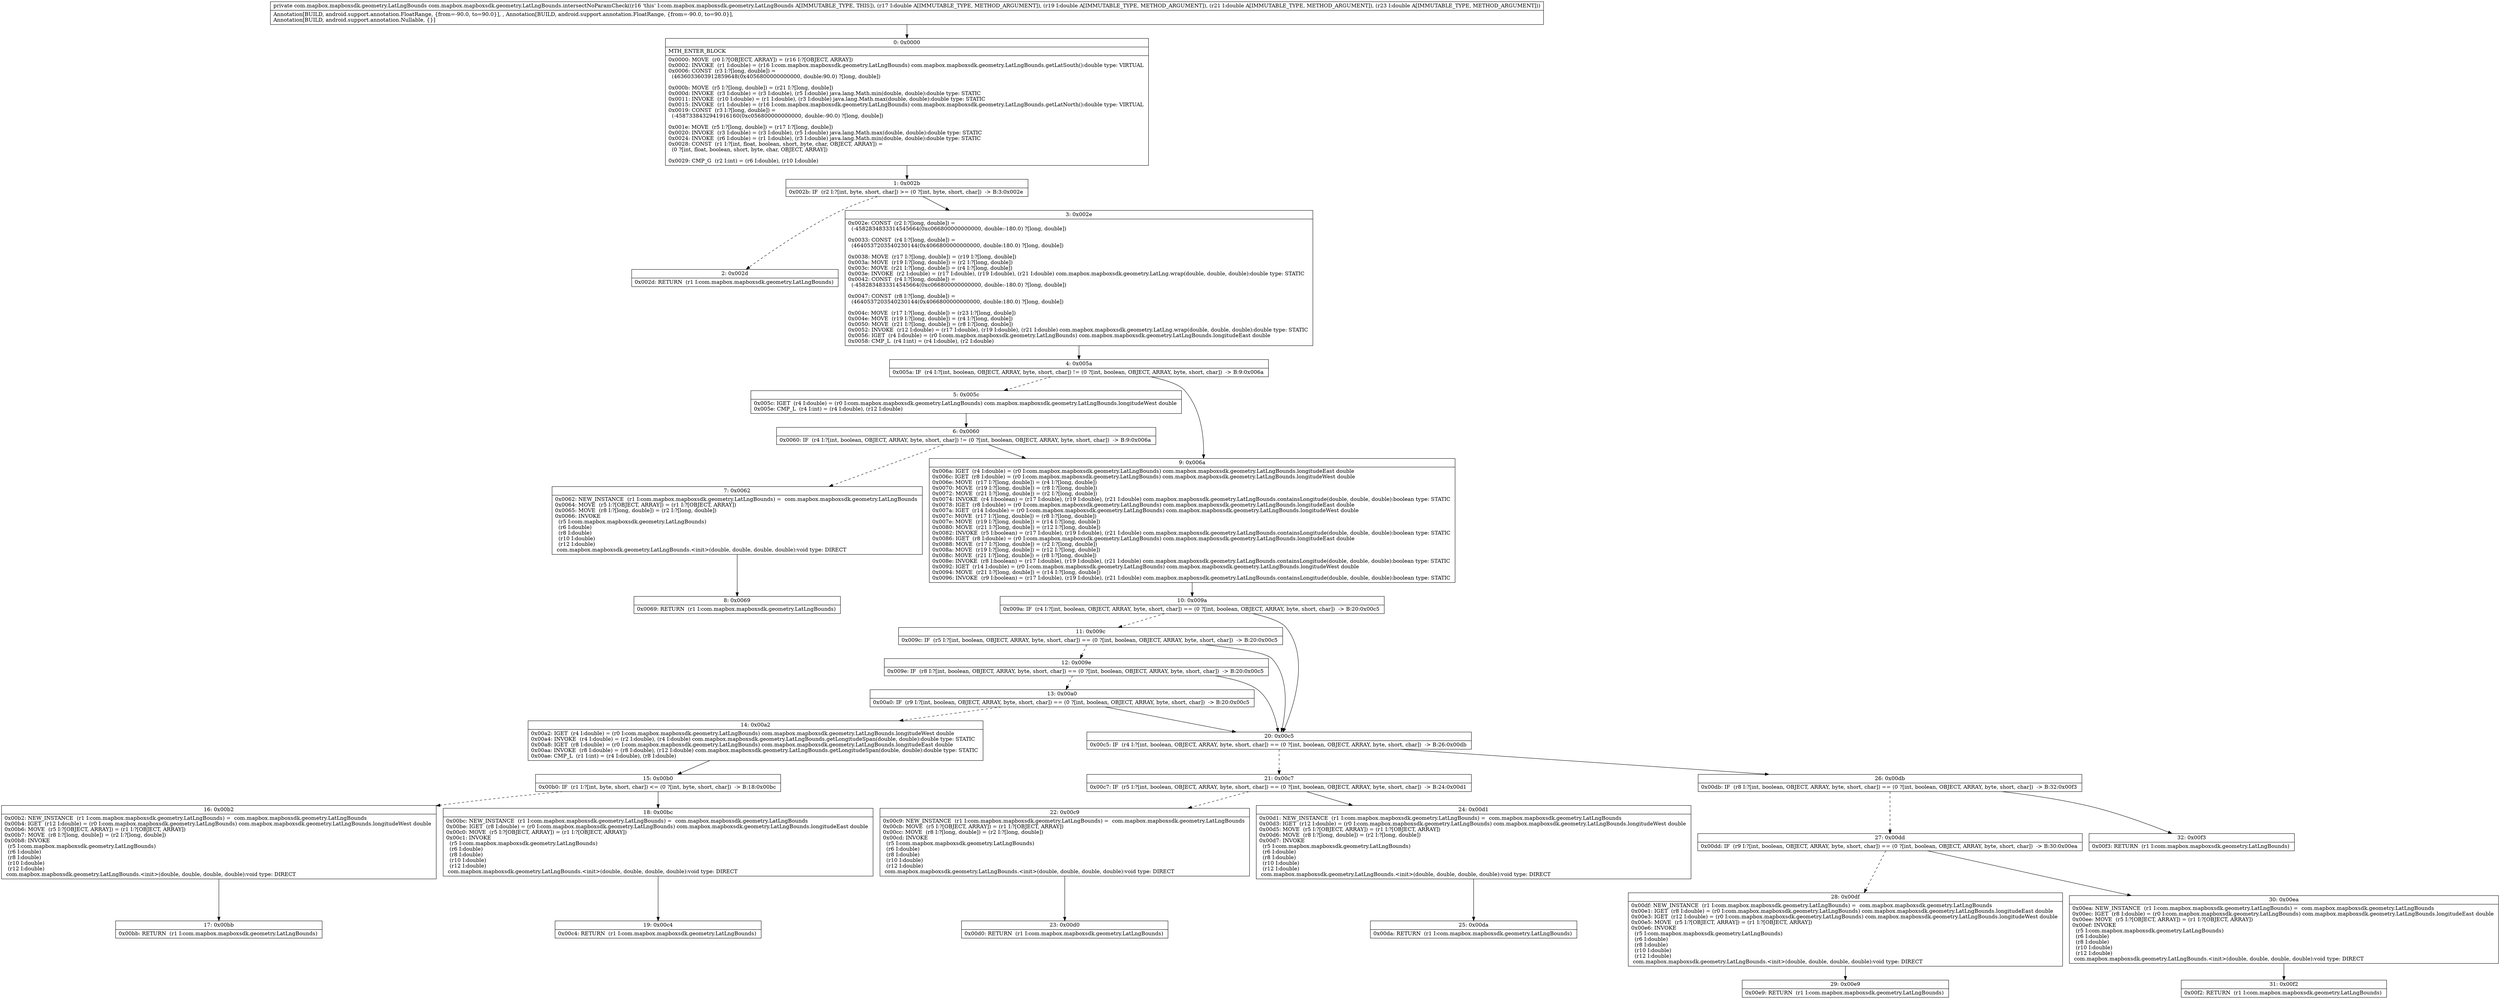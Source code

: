 digraph "CFG forcom.mapbox.mapboxsdk.geometry.LatLngBounds.intersectNoParamCheck(DDDD)Lcom\/mapbox\/mapboxsdk\/geometry\/LatLngBounds;" {
Node_0 [shape=record,label="{0\:\ 0x0000|MTH_ENTER_BLOCK\l|0x0000: MOVE  (r0 I:?[OBJECT, ARRAY]) = (r16 I:?[OBJECT, ARRAY]) \l0x0002: INVOKE  (r1 I:double) = (r16 I:com.mapbox.mapboxsdk.geometry.LatLngBounds) com.mapbox.mapboxsdk.geometry.LatLngBounds.getLatSouth():double type: VIRTUAL \l0x0006: CONST  (r3 I:?[long, double]) = \l  (4636033603912859648(0x4056800000000000, double:90.0) ?[long, double])\l \l0x000b: MOVE  (r5 I:?[long, double]) = (r21 I:?[long, double]) \l0x000d: INVOKE  (r3 I:double) = (r3 I:double), (r5 I:double) java.lang.Math.min(double, double):double type: STATIC \l0x0011: INVOKE  (r10 I:double) = (r1 I:double), (r3 I:double) java.lang.Math.max(double, double):double type: STATIC \l0x0015: INVOKE  (r1 I:double) = (r16 I:com.mapbox.mapboxsdk.geometry.LatLngBounds) com.mapbox.mapboxsdk.geometry.LatLngBounds.getLatNorth():double type: VIRTUAL \l0x0019: CONST  (r3 I:?[long, double]) = \l  (\-4587338432941916160(0xc056800000000000, double:\-90.0) ?[long, double])\l \l0x001e: MOVE  (r5 I:?[long, double]) = (r17 I:?[long, double]) \l0x0020: INVOKE  (r3 I:double) = (r3 I:double), (r5 I:double) java.lang.Math.max(double, double):double type: STATIC \l0x0024: INVOKE  (r6 I:double) = (r1 I:double), (r3 I:double) java.lang.Math.min(double, double):double type: STATIC \l0x0028: CONST  (r1 I:?[int, float, boolean, short, byte, char, OBJECT, ARRAY]) = \l  (0 ?[int, float, boolean, short, byte, char, OBJECT, ARRAY])\l \l0x0029: CMP_G  (r2 I:int) = (r6 I:double), (r10 I:double) \l}"];
Node_1 [shape=record,label="{1\:\ 0x002b|0x002b: IF  (r2 I:?[int, byte, short, char]) \>= (0 ?[int, byte, short, char])  \-\> B:3:0x002e \l}"];
Node_2 [shape=record,label="{2\:\ 0x002d|0x002d: RETURN  (r1 I:com.mapbox.mapboxsdk.geometry.LatLngBounds) \l}"];
Node_3 [shape=record,label="{3\:\ 0x002e|0x002e: CONST  (r2 I:?[long, double]) = \l  (\-4582834833314545664(0xc066800000000000, double:\-180.0) ?[long, double])\l \l0x0033: CONST  (r4 I:?[long, double]) = \l  (4640537203540230144(0x4066800000000000, double:180.0) ?[long, double])\l \l0x0038: MOVE  (r17 I:?[long, double]) = (r19 I:?[long, double]) \l0x003a: MOVE  (r19 I:?[long, double]) = (r2 I:?[long, double]) \l0x003c: MOVE  (r21 I:?[long, double]) = (r4 I:?[long, double]) \l0x003e: INVOKE  (r2 I:double) = (r17 I:double), (r19 I:double), (r21 I:double) com.mapbox.mapboxsdk.geometry.LatLng.wrap(double, double, double):double type: STATIC \l0x0042: CONST  (r4 I:?[long, double]) = \l  (\-4582834833314545664(0xc066800000000000, double:\-180.0) ?[long, double])\l \l0x0047: CONST  (r8 I:?[long, double]) = \l  (4640537203540230144(0x4066800000000000, double:180.0) ?[long, double])\l \l0x004c: MOVE  (r17 I:?[long, double]) = (r23 I:?[long, double]) \l0x004e: MOVE  (r19 I:?[long, double]) = (r4 I:?[long, double]) \l0x0050: MOVE  (r21 I:?[long, double]) = (r8 I:?[long, double]) \l0x0052: INVOKE  (r12 I:double) = (r17 I:double), (r19 I:double), (r21 I:double) com.mapbox.mapboxsdk.geometry.LatLng.wrap(double, double, double):double type: STATIC \l0x0056: IGET  (r4 I:double) = (r0 I:com.mapbox.mapboxsdk.geometry.LatLngBounds) com.mapbox.mapboxsdk.geometry.LatLngBounds.longitudeEast double \l0x0058: CMP_L  (r4 I:int) = (r4 I:double), (r2 I:double) \l}"];
Node_4 [shape=record,label="{4\:\ 0x005a|0x005a: IF  (r4 I:?[int, boolean, OBJECT, ARRAY, byte, short, char]) != (0 ?[int, boolean, OBJECT, ARRAY, byte, short, char])  \-\> B:9:0x006a \l}"];
Node_5 [shape=record,label="{5\:\ 0x005c|0x005c: IGET  (r4 I:double) = (r0 I:com.mapbox.mapboxsdk.geometry.LatLngBounds) com.mapbox.mapboxsdk.geometry.LatLngBounds.longitudeWest double \l0x005e: CMP_L  (r4 I:int) = (r4 I:double), (r12 I:double) \l}"];
Node_6 [shape=record,label="{6\:\ 0x0060|0x0060: IF  (r4 I:?[int, boolean, OBJECT, ARRAY, byte, short, char]) != (0 ?[int, boolean, OBJECT, ARRAY, byte, short, char])  \-\> B:9:0x006a \l}"];
Node_7 [shape=record,label="{7\:\ 0x0062|0x0062: NEW_INSTANCE  (r1 I:com.mapbox.mapboxsdk.geometry.LatLngBounds) =  com.mapbox.mapboxsdk.geometry.LatLngBounds \l0x0064: MOVE  (r5 I:?[OBJECT, ARRAY]) = (r1 I:?[OBJECT, ARRAY]) \l0x0065: MOVE  (r8 I:?[long, double]) = (r2 I:?[long, double]) \l0x0066: INVOKE  \l  (r5 I:com.mapbox.mapboxsdk.geometry.LatLngBounds)\l  (r6 I:double)\l  (r8 I:double)\l  (r10 I:double)\l  (r12 I:double)\l com.mapbox.mapboxsdk.geometry.LatLngBounds.\<init\>(double, double, double, double):void type: DIRECT \l}"];
Node_8 [shape=record,label="{8\:\ 0x0069|0x0069: RETURN  (r1 I:com.mapbox.mapboxsdk.geometry.LatLngBounds) \l}"];
Node_9 [shape=record,label="{9\:\ 0x006a|0x006a: IGET  (r4 I:double) = (r0 I:com.mapbox.mapboxsdk.geometry.LatLngBounds) com.mapbox.mapboxsdk.geometry.LatLngBounds.longitudeEast double \l0x006c: IGET  (r8 I:double) = (r0 I:com.mapbox.mapboxsdk.geometry.LatLngBounds) com.mapbox.mapboxsdk.geometry.LatLngBounds.longitudeWest double \l0x006e: MOVE  (r17 I:?[long, double]) = (r4 I:?[long, double]) \l0x0070: MOVE  (r19 I:?[long, double]) = (r8 I:?[long, double]) \l0x0072: MOVE  (r21 I:?[long, double]) = (r2 I:?[long, double]) \l0x0074: INVOKE  (r4 I:boolean) = (r17 I:double), (r19 I:double), (r21 I:double) com.mapbox.mapboxsdk.geometry.LatLngBounds.containsLongitude(double, double, double):boolean type: STATIC \l0x0078: IGET  (r8 I:double) = (r0 I:com.mapbox.mapboxsdk.geometry.LatLngBounds) com.mapbox.mapboxsdk.geometry.LatLngBounds.longitudeEast double \l0x007a: IGET  (r14 I:double) = (r0 I:com.mapbox.mapboxsdk.geometry.LatLngBounds) com.mapbox.mapboxsdk.geometry.LatLngBounds.longitudeWest double \l0x007c: MOVE  (r17 I:?[long, double]) = (r8 I:?[long, double]) \l0x007e: MOVE  (r19 I:?[long, double]) = (r14 I:?[long, double]) \l0x0080: MOVE  (r21 I:?[long, double]) = (r12 I:?[long, double]) \l0x0082: INVOKE  (r5 I:boolean) = (r17 I:double), (r19 I:double), (r21 I:double) com.mapbox.mapboxsdk.geometry.LatLngBounds.containsLongitude(double, double, double):boolean type: STATIC \l0x0086: IGET  (r8 I:double) = (r0 I:com.mapbox.mapboxsdk.geometry.LatLngBounds) com.mapbox.mapboxsdk.geometry.LatLngBounds.longitudeEast double \l0x0088: MOVE  (r17 I:?[long, double]) = (r2 I:?[long, double]) \l0x008a: MOVE  (r19 I:?[long, double]) = (r12 I:?[long, double]) \l0x008c: MOVE  (r21 I:?[long, double]) = (r8 I:?[long, double]) \l0x008e: INVOKE  (r8 I:boolean) = (r17 I:double), (r19 I:double), (r21 I:double) com.mapbox.mapboxsdk.geometry.LatLngBounds.containsLongitude(double, double, double):boolean type: STATIC \l0x0092: IGET  (r14 I:double) = (r0 I:com.mapbox.mapboxsdk.geometry.LatLngBounds) com.mapbox.mapboxsdk.geometry.LatLngBounds.longitudeWest double \l0x0094: MOVE  (r21 I:?[long, double]) = (r14 I:?[long, double]) \l0x0096: INVOKE  (r9 I:boolean) = (r17 I:double), (r19 I:double), (r21 I:double) com.mapbox.mapboxsdk.geometry.LatLngBounds.containsLongitude(double, double, double):boolean type: STATIC \l}"];
Node_10 [shape=record,label="{10\:\ 0x009a|0x009a: IF  (r4 I:?[int, boolean, OBJECT, ARRAY, byte, short, char]) == (0 ?[int, boolean, OBJECT, ARRAY, byte, short, char])  \-\> B:20:0x00c5 \l}"];
Node_11 [shape=record,label="{11\:\ 0x009c|0x009c: IF  (r5 I:?[int, boolean, OBJECT, ARRAY, byte, short, char]) == (0 ?[int, boolean, OBJECT, ARRAY, byte, short, char])  \-\> B:20:0x00c5 \l}"];
Node_12 [shape=record,label="{12\:\ 0x009e|0x009e: IF  (r8 I:?[int, boolean, OBJECT, ARRAY, byte, short, char]) == (0 ?[int, boolean, OBJECT, ARRAY, byte, short, char])  \-\> B:20:0x00c5 \l}"];
Node_13 [shape=record,label="{13\:\ 0x00a0|0x00a0: IF  (r9 I:?[int, boolean, OBJECT, ARRAY, byte, short, char]) == (0 ?[int, boolean, OBJECT, ARRAY, byte, short, char])  \-\> B:20:0x00c5 \l}"];
Node_14 [shape=record,label="{14\:\ 0x00a2|0x00a2: IGET  (r4 I:double) = (r0 I:com.mapbox.mapboxsdk.geometry.LatLngBounds) com.mapbox.mapboxsdk.geometry.LatLngBounds.longitudeWest double \l0x00a4: INVOKE  (r4 I:double) = (r2 I:double), (r4 I:double) com.mapbox.mapboxsdk.geometry.LatLngBounds.getLongitudeSpan(double, double):double type: STATIC \l0x00a8: IGET  (r8 I:double) = (r0 I:com.mapbox.mapboxsdk.geometry.LatLngBounds) com.mapbox.mapboxsdk.geometry.LatLngBounds.longitudeEast double \l0x00aa: INVOKE  (r8 I:double) = (r8 I:double), (r12 I:double) com.mapbox.mapboxsdk.geometry.LatLngBounds.getLongitudeSpan(double, double):double type: STATIC \l0x00ae: CMP_L  (r1 I:int) = (r4 I:double), (r8 I:double) \l}"];
Node_15 [shape=record,label="{15\:\ 0x00b0|0x00b0: IF  (r1 I:?[int, byte, short, char]) \<= (0 ?[int, byte, short, char])  \-\> B:18:0x00bc \l}"];
Node_16 [shape=record,label="{16\:\ 0x00b2|0x00b2: NEW_INSTANCE  (r1 I:com.mapbox.mapboxsdk.geometry.LatLngBounds) =  com.mapbox.mapboxsdk.geometry.LatLngBounds \l0x00b4: IGET  (r12 I:double) = (r0 I:com.mapbox.mapboxsdk.geometry.LatLngBounds) com.mapbox.mapboxsdk.geometry.LatLngBounds.longitudeWest double \l0x00b6: MOVE  (r5 I:?[OBJECT, ARRAY]) = (r1 I:?[OBJECT, ARRAY]) \l0x00b7: MOVE  (r8 I:?[long, double]) = (r2 I:?[long, double]) \l0x00b8: INVOKE  \l  (r5 I:com.mapbox.mapboxsdk.geometry.LatLngBounds)\l  (r6 I:double)\l  (r8 I:double)\l  (r10 I:double)\l  (r12 I:double)\l com.mapbox.mapboxsdk.geometry.LatLngBounds.\<init\>(double, double, double, double):void type: DIRECT \l}"];
Node_17 [shape=record,label="{17\:\ 0x00bb|0x00bb: RETURN  (r1 I:com.mapbox.mapboxsdk.geometry.LatLngBounds) \l}"];
Node_18 [shape=record,label="{18\:\ 0x00bc|0x00bc: NEW_INSTANCE  (r1 I:com.mapbox.mapboxsdk.geometry.LatLngBounds) =  com.mapbox.mapboxsdk.geometry.LatLngBounds \l0x00be: IGET  (r8 I:double) = (r0 I:com.mapbox.mapboxsdk.geometry.LatLngBounds) com.mapbox.mapboxsdk.geometry.LatLngBounds.longitudeEast double \l0x00c0: MOVE  (r5 I:?[OBJECT, ARRAY]) = (r1 I:?[OBJECT, ARRAY]) \l0x00c1: INVOKE  \l  (r5 I:com.mapbox.mapboxsdk.geometry.LatLngBounds)\l  (r6 I:double)\l  (r8 I:double)\l  (r10 I:double)\l  (r12 I:double)\l com.mapbox.mapboxsdk.geometry.LatLngBounds.\<init\>(double, double, double, double):void type: DIRECT \l}"];
Node_19 [shape=record,label="{19\:\ 0x00c4|0x00c4: RETURN  (r1 I:com.mapbox.mapboxsdk.geometry.LatLngBounds) \l}"];
Node_20 [shape=record,label="{20\:\ 0x00c5|0x00c5: IF  (r4 I:?[int, boolean, OBJECT, ARRAY, byte, short, char]) == (0 ?[int, boolean, OBJECT, ARRAY, byte, short, char])  \-\> B:26:0x00db \l}"];
Node_21 [shape=record,label="{21\:\ 0x00c7|0x00c7: IF  (r5 I:?[int, boolean, OBJECT, ARRAY, byte, short, char]) == (0 ?[int, boolean, OBJECT, ARRAY, byte, short, char])  \-\> B:24:0x00d1 \l}"];
Node_22 [shape=record,label="{22\:\ 0x00c9|0x00c9: NEW_INSTANCE  (r1 I:com.mapbox.mapboxsdk.geometry.LatLngBounds) =  com.mapbox.mapboxsdk.geometry.LatLngBounds \l0x00cb: MOVE  (r5 I:?[OBJECT, ARRAY]) = (r1 I:?[OBJECT, ARRAY]) \l0x00cc: MOVE  (r8 I:?[long, double]) = (r2 I:?[long, double]) \l0x00cd: INVOKE  \l  (r5 I:com.mapbox.mapboxsdk.geometry.LatLngBounds)\l  (r6 I:double)\l  (r8 I:double)\l  (r10 I:double)\l  (r12 I:double)\l com.mapbox.mapboxsdk.geometry.LatLngBounds.\<init\>(double, double, double, double):void type: DIRECT \l}"];
Node_23 [shape=record,label="{23\:\ 0x00d0|0x00d0: RETURN  (r1 I:com.mapbox.mapboxsdk.geometry.LatLngBounds) \l}"];
Node_24 [shape=record,label="{24\:\ 0x00d1|0x00d1: NEW_INSTANCE  (r1 I:com.mapbox.mapboxsdk.geometry.LatLngBounds) =  com.mapbox.mapboxsdk.geometry.LatLngBounds \l0x00d3: IGET  (r12 I:double) = (r0 I:com.mapbox.mapboxsdk.geometry.LatLngBounds) com.mapbox.mapboxsdk.geometry.LatLngBounds.longitudeWest double \l0x00d5: MOVE  (r5 I:?[OBJECT, ARRAY]) = (r1 I:?[OBJECT, ARRAY]) \l0x00d6: MOVE  (r8 I:?[long, double]) = (r2 I:?[long, double]) \l0x00d7: INVOKE  \l  (r5 I:com.mapbox.mapboxsdk.geometry.LatLngBounds)\l  (r6 I:double)\l  (r8 I:double)\l  (r10 I:double)\l  (r12 I:double)\l com.mapbox.mapboxsdk.geometry.LatLngBounds.\<init\>(double, double, double, double):void type: DIRECT \l}"];
Node_25 [shape=record,label="{25\:\ 0x00da|0x00da: RETURN  (r1 I:com.mapbox.mapboxsdk.geometry.LatLngBounds) \l}"];
Node_26 [shape=record,label="{26\:\ 0x00db|0x00db: IF  (r8 I:?[int, boolean, OBJECT, ARRAY, byte, short, char]) == (0 ?[int, boolean, OBJECT, ARRAY, byte, short, char])  \-\> B:32:0x00f3 \l}"];
Node_27 [shape=record,label="{27\:\ 0x00dd|0x00dd: IF  (r9 I:?[int, boolean, OBJECT, ARRAY, byte, short, char]) == (0 ?[int, boolean, OBJECT, ARRAY, byte, short, char])  \-\> B:30:0x00ea \l}"];
Node_28 [shape=record,label="{28\:\ 0x00df|0x00df: NEW_INSTANCE  (r1 I:com.mapbox.mapboxsdk.geometry.LatLngBounds) =  com.mapbox.mapboxsdk.geometry.LatLngBounds \l0x00e1: IGET  (r8 I:double) = (r0 I:com.mapbox.mapboxsdk.geometry.LatLngBounds) com.mapbox.mapboxsdk.geometry.LatLngBounds.longitudeEast double \l0x00e3: IGET  (r12 I:double) = (r0 I:com.mapbox.mapboxsdk.geometry.LatLngBounds) com.mapbox.mapboxsdk.geometry.LatLngBounds.longitudeWest double \l0x00e5: MOVE  (r5 I:?[OBJECT, ARRAY]) = (r1 I:?[OBJECT, ARRAY]) \l0x00e6: INVOKE  \l  (r5 I:com.mapbox.mapboxsdk.geometry.LatLngBounds)\l  (r6 I:double)\l  (r8 I:double)\l  (r10 I:double)\l  (r12 I:double)\l com.mapbox.mapboxsdk.geometry.LatLngBounds.\<init\>(double, double, double, double):void type: DIRECT \l}"];
Node_29 [shape=record,label="{29\:\ 0x00e9|0x00e9: RETURN  (r1 I:com.mapbox.mapboxsdk.geometry.LatLngBounds) \l}"];
Node_30 [shape=record,label="{30\:\ 0x00ea|0x00ea: NEW_INSTANCE  (r1 I:com.mapbox.mapboxsdk.geometry.LatLngBounds) =  com.mapbox.mapboxsdk.geometry.LatLngBounds \l0x00ec: IGET  (r8 I:double) = (r0 I:com.mapbox.mapboxsdk.geometry.LatLngBounds) com.mapbox.mapboxsdk.geometry.LatLngBounds.longitudeEast double \l0x00ee: MOVE  (r5 I:?[OBJECT, ARRAY]) = (r1 I:?[OBJECT, ARRAY]) \l0x00ef: INVOKE  \l  (r5 I:com.mapbox.mapboxsdk.geometry.LatLngBounds)\l  (r6 I:double)\l  (r8 I:double)\l  (r10 I:double)\l  (r12 I:double)\l com.mapbox.mapboxsdk.geometry.LatLngBounds.\<init\>(double, double, double, double):void type: DIRECT \l}"];
Node_31 [shape=record,label="{31\:\ 0x00f2|0x00f2: RETURN  (r1 I:com.mapbox.mapboxsdk.geometry.LatLngBounds) \l}"];
Node_32 [shape=record,label="{32\:\ 0x00f3|0x00f3: RETURN  (r1 I:com.mapbox.mapboxsdk.geometry.LatLngBounds) \l}"];
MethodNode[shape=record,label="{private com.mapbox.mapboxsdk.geometry.LatLngBounds com.mapbox.mapboxsdk.geometry.LatLngBounds.intersectNoParamCheck((r16 'this' I:com.mapbox.mapboxsdk.geometry.LatLngBounds A[IMMUTABLE_TYPE, THIS]), (r17 I:double A[IMMUTABLE_TYPE, METHOD_ARGUMENT]), (r19 I:double A[IMMUTABLE_TYPE, METHOD_ARGUMENT]), (r21 I:double A[IMMUTABLE_TYPE, METHOD_ARGUMENT]), (r23 I:double A[IMMUTABLE_TYPE, METHOD_ARGUMENT]))  | Annotation[BUILD, android.support.annotation.FloatRange, \{from=\-90.0, to=90.0\}], , Annotation[BUILD, android.support.annotation.FloatRange, \{from=\-90.0, to=90.0\}], \lAnnotation[BUILD, android.support.annotation.Nullable, \{\}]\l}"];
MethodNode -> Node_0;
Node_0 -> Node_1;
Node_1 -> Node_2[style=dashed];
Node_1 -> Node_3;
Node_3 -> Node_4;
Node_4 -> Node_5[style=dashed];
Node_4 -> Node_9;
Node_5 -> Node_6;
Node_6 -> Node_7[style=dashed];
Node_6 -> Node_9;
Node_7 -> Node_8;
Node_9 -> Node_10;
Node_10 -> Node_11[style=dashed];
Node_10 -> Node_20;
Node_11 -> Node_12[style=dashed];
Node_11 -> Node_20;
Node_12 -> Node_13[style=dashed];
Node_12 -> Node_20;
Node_13 -> Node_14[style=dashed];
Node_13 -> Node_20;
Node_14 -> Node_15;
Node_15 -> Node_16[style=dashed];
Node_15 -> Node_18;
Node_16 -> Node_17;
Node_18 -> Node_19;
Node_20 -> Node_21[style=dashed];
Node_20 -> Node_26;
Node_21 -> Node_22[style=dashed];
Node_21 -> Node_24;
Node_22 -> Node_23;
Node_24 -> Node_25;
Node_26 -> Node_27[style=dashed];
Node_26 -> Node_32;
Node_27 -> Node_28[style=dashed];
Node_27 -> Node_30;
Node_28 -> Node_29;
Node_30 -> Node_31;
}

